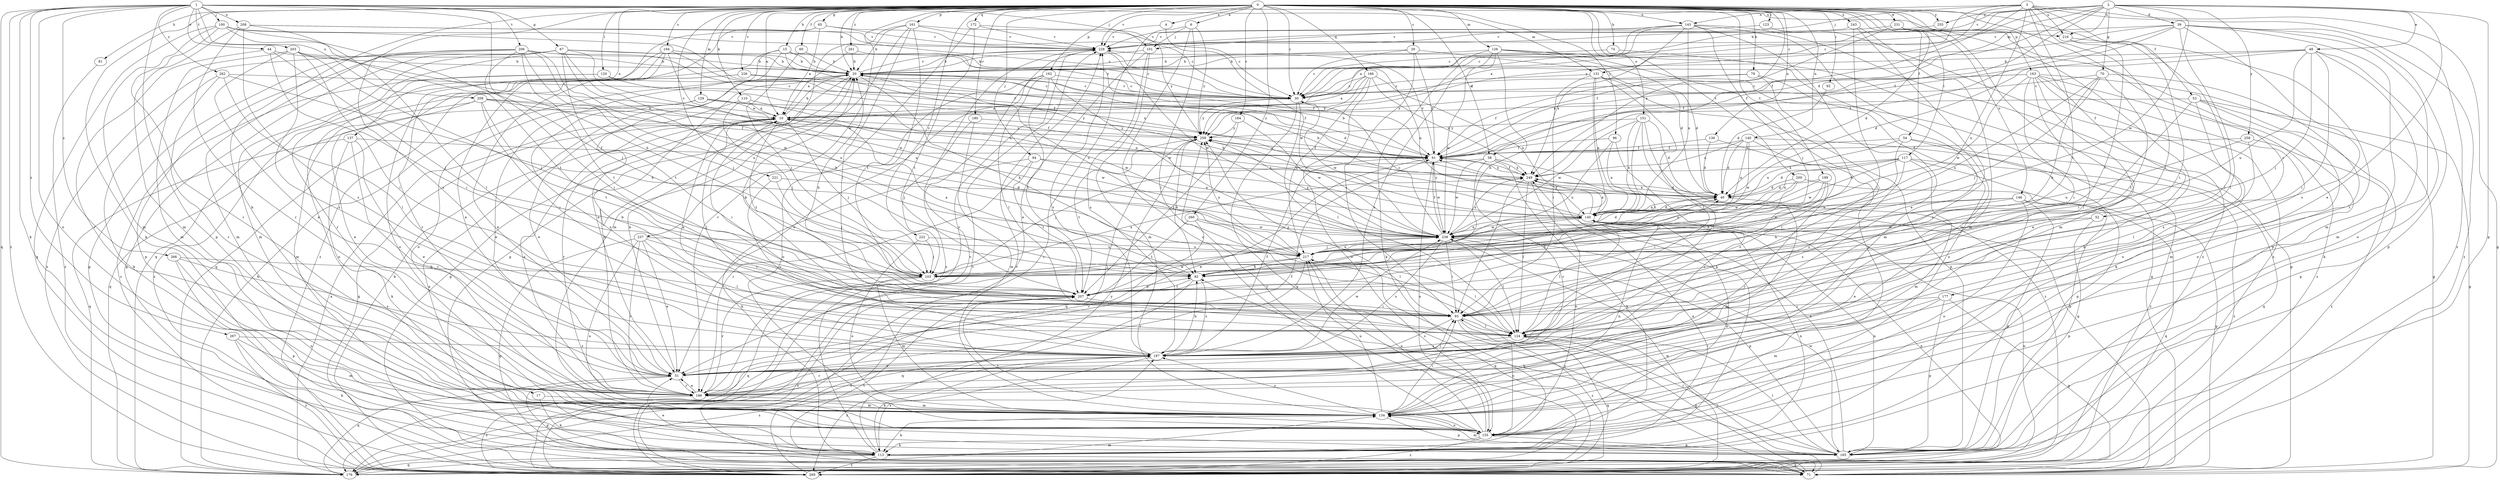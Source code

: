 strict digraph  {
0;
1;
2;
3;
4;
6;
10;
15;
17;
20;
29;
30;
38;
39;
40;
44;
48;
51;
52;
53;
54;
60;
61;
65;
67;
70;
71;
74;
79;
81;
82;
92;
93;
94;
96;
100;
101;
103;
110;
113;
117;
120;
123;
124;
126;
129;
131;
134;
136;
137;
140;
143;
145;
146;
151;
155;
161;
162;
163;
165;
166;
172;
176;
177;
180;
184;
186;
194;
197;
199;
200;
203;
206;
207;
208;
209;
216;
217;
221;
222;
226;
228;
231;
237;
238;
243;
249;
255;
258;
259;
260;
261;
262;
266;
267;
269;
0 -> 4  [label=a];
0 -> 6  [label=a];
0 -> 10  [label=a];
0 -> 15  [label=b];
0 -> 17  [label=b];
0 -> 20  [label=b];
0 -> 29  [label=c];
0 -> 30  [label=c];
0 -> 38  [label=d];
0 -> 52  [label=f];
0 -> 53  [label=f];
0 -> 54  [label=f];
0 -> 60  [label=f];
0 -> 65  [label=g];
0 -> 74  [label=h];
0 -> 79  [label=h];
0 -> 81  [label=h];
0 -> 92  [label=i];
0 -> 94  [label=j];
0 -> 96  [label=j];
0 -> 110  [label=k];
0 -> 113  [label=k];
0 -> 117  [label=l];
0 -> 120  [label=l];
0 -> 123  [label=l];
0 -> 126  [label=m];
0 -> 129  [label=m];
0 -> 136  [label=n];
0 -> 137  [label=n];
0 -> 140  [label=n];
0 -> 143  [label=n];
0 -> 146  [label=o];
0 -> 151  [label=o];
0 -> 161  [label=p];
0 -> 162  [label=p];
0 -> 163  [label=p];
0 -> 166  [label=q];
0 -> 172  [label=q];
0 -> 177  [label=r];
0 -> 180  [label=r];
0 -> 184  [label=r];
0 -> 194  [label=s];
0 -> 197  [label=s];
0 -> 199  [label=t];
0 -> 200  [label=t];
0 -> 221  [label=v];
0 -> 222  [label=v];
0 -> 226  [label=v];
0 -> 228  [label=v];
0 -> 231  [label=w];
0 -> 237  [label=w];
0 -> 243  [label=x];
0 -> 249  [label=x];
0 -> 255  [label=y];
0 -> 260  [label=z];
0 -> 261  [label=z];
1 -> 44  [label=e];
1 -> 67  [label=g];
1 -> 82  [label=h];
1 -> 100  [label=j];
1 -> 101  [label=j];
1 -> 113  [label=k];
1 -> 131  [label=m];
1 -> 155  [label=o];
1 -> 165  [label=p];
1 -> 176  [label=q];
1 -> 203  [label=t];
1 -> 206  [label=t];
1 -> 208  [label=u];
1 -> 209  [label=u];
1 -> 216  [label=u];
1 -> 262  [label=z];
1 -> 266  [label=z];
1 -> 267  [label=z];
1 -> 269  [label=z];
2 -> 20  [label=b];
2 -> 30  [label=c];
2 -> 38  [label=d];
2 -> 39  [label=d];
2 -> 48  [label=e];
2 -> 51  [label=e];
2 -> 61  [label=f];
2 -> 70  [label=g];
2 -> 131  [label=m];
2 -> 165  [label=p];
2 -> 216  [label=u];
2 -> 228  [label=v];
2 -> 238  [label=w];
2 -> 255  [label=y];
2 -> 258  [label=y];
3 -> 30  [label=c];
3 -> 61  [label=f];
3 -> 71  [label=g];
3 -> 93  [label=i];
3 -> 101  [label=j];
3 -> 143  [label=n];
3 -> 186  [label=r];
3 -> 207  [label=t];
3 -> 216  [label=u];
3 -> 217  [label=u];
3 -> 259  [label=y];
3 -> 269  [label=z];
4 -> 228  [label=v];
4 -> 238  [label=w];
6 -> 101  [label=j];
6 -> 124  [label=l];
6 -> 155  [label=o];
6 -> 259  [label=y];
6 -> 269  [label=z];
10 -> 20  [label=b];
10 -> 71  [label=g];
10 -> 93  [label=i];
10 -> 103  [label=j];
10 -> 124  [label=l];
10 -> 186  [label=r];
10 -> 207  [label=t];
10 -> 238  [label=w];
10 -> 259  [label=y];
15 -> 20  [label=b];
15 -> 51  [label=e];
15 -> 61  [label=f];
15 -> 155  [label=o];
15 -> 176  [label=q];
15 -> 217  [label=u];
17 -> 113  [label=k];
17 -> 134  [label=m];
20 -> 30  [label=c];
20 -> 40  [label=d];
20 -> 71  [label=g];
20 -> 82  [label=h];
20 -> 228  [label=v];
29 -> 20  [label=b];
29 -> 30  [label=c];
29 -> 40  [label=d];
29 -> 61  [label=f];
29 -> 93  [label=i];
30 -> 10  [label=a];
30 -> 124  [label=l];
30 -> 176  [label=q];
30 -> 238  [label=w];
30 -> 259  [label=y];
38 -> 71  [label=g];
38 -> 103  [label=j];
38 -> 113  [label=k];
38 -> 186  [label=r];
38 -> 238  [label=w];
38 -> 249  [label=x];
39 -> 10  [label=a];
39 -> 61  [label=f];
39 -> 124  [label=l];
39 -> 134  [label=m];
39 -> 155  [label=o];
39 -> 165  [label=p];
39 -> 197  [label=s];
39 -> 228  [label=v];
39 -> 249  [label=x];
39 -> 269  [label=z];
40 -> 20  [label=b];
40 -> 134  [label=m];
40 -> 145  [label=n];
40 -> 249  [label=x];
44 -> 20  [label=b];
44 -> 93  [label=i];
44 -> 103  [label=j];
44 -> 186  [label=r];
48 -> 20  [label=b];
48 -> 40  [label=d];
48 -> 61  [label=f];
48 -> 93  [label=i];
48 -> 103  [label=j];
48 -> 113  [label=k];
48 -> 134  [label=m];
48 -> 217  [label=u];
51 -> 20  [label=b];
51 -> 71  [label=g];
51 -> 93  [label=i];
51 -> 176  [label=q];
51 -> 186  [label=r];
52 -> 51  [label=e];
52 -> 165  [label=p];
52 -> 238  [label=w];
53 -> 10  [label=a];
53 -> 71  [label=g];
53 -> 93  [label=i];
53 -> 134  [label=m];
53 -> 165  [label=p];
53 -> 197  [label=s];
54 -> 61  [label=f];
54 -> 93  [label=i];
54 -> 145  [label=n];
54 -> 165  [label=p];
54 -> 176  [label=q];
60 -> 20  [label=b];
60 -> 103  [label=j];
61 -> 20  [label=b];
61 -> 51  [label=e];
61 -> 155  [label=o];
61 -> 228  [label=v];
61 -> 238  [label=w];
61 -> 249  [label=x];
61 -> 259  [label=y];
65 -> 10  [label=a];
65 -> 30  [label=c];
65 -> 176  [label=q];
65 -> 228  [label=v];
65 -> 269  [label=z];
67 -> 20  [label=b];
67 -> 30  [label=c];
67 -> 71  [label=g];
67 -> 82  [label=h];
67 -> 134  [label=m];
67 -> 165  [label=p];
67 -> 186  [label=r];
67 -> 207  [label=t];
67 -> 217  [label=u];
67 -> 238  [label=w];
70 -> 30  [label=c];
70 -> 82  [label=h];
70 -> 103  [label=j];
70 -> 155  [label=o];
70 -> 207  [label=t];
70 -> 217  [label=u];
71 -> 124  [label=l];
71 -> 207  [label=t];
71 -> 217  [label=u];
71 -> 228  [label=v];
74 -> 20  [label=b];
74 -> 134  [label=m];
79 -> 30  [label=c];
79 -> 61  [label=f];
79 -> 82  [label=h];
79 -> 155  [label=o];
81 -> 269  [label=z];
82 -> 10  [label=a];
82 -> 176  [label=q];
82 -> 197  [label=s];
82 -> 207  [label=t];
92 -> 40  [label=d];
93 -> 20  [label=b];
93 -> 124  [label=l];
93 -> 155  [label=o];
93 -> 197  [label=s];
93 -> 259  [label=y];
93 -> 269  [label=z];
94 -> 113  [label=k];
94 -> 145  [label=n];
94 -> 186  [label=r];
94 -> 207  [label=t];
94 -> 249  [label=x];
96 -> 61  [label=f];
96 -> 145  [label=n];
96 -> 186  [label=r];
96 -> 217  [label=u];
100 -> 61  [label=f];
100 -> 71  [label=g];
100 -> 103  [label=j];
100 -> 134  [label=m];
100 -> 186  [label=r];
100 -> 207  [label=t];
100 -> 228  [label=v];
101 -> 20  [label=b];
101 -> 51  [label=e];
101 -> 134  [label=m];
101 -> 197  [label=s];
103 -> 134  [label=m];
103 -> 176  [label=q];
103 -> 186  [label=r];
103 -> 249  [label=x];
110 -> 10  [label=a];
110 -> 51  [label=e];
110 -> 103  [label=j];
110 -> 238  [label=w];
113 -> 10  [label=a];
113 -> 51  [label=e];
113 -> 71  [label=g];
113 -> 145  [label=n];
113 -> 176  [label=q];
113 -> 197  [label=s];
113 -> 228  [label=v];
113 -> 249  [label=x];
113 -> 259  [label=y];
113 -> 269  [label=z];
117 -> 40  [label=d];
117 -> 134  [label=m];
117 -> 145  [label=n];
117 -> 165  [label=p];
117 -> 197  [label=s];
117 -> 238  [label=w];
117 -> 249  [label=x];
117 -> 269  [label=z];
120 -> 30  [label=c];
120 -> 145  [label=n];
120 -> 155  [label=o];
120 -> 269  [label=z];
123 -> 228  [label=v];
123 -> 269  [label=z];
124 -> 10  [label=a];
124 -> 71  [label=g];
124 -> 176  [label=q];
124 -> 197  [label=s];
126 -> 20  [label=b];
126 -> 40  [label=d];
126 -> 71  [label=g];
126 -> 82  [label=h];
126 -> 113  [label=k];
126 -> 155  [label=o];
126 -> 197  [label=s];
126 -> 238  [label=w];
129 -> 10  [label=a];
129 -> 51  [label=e];
129 -> 61  [label=f];
129 -> 176  [label=q];
129 -> 197  [label=s];
129 -> 259  [label=y];
131 -> 30  [label=c];
131 -> 71  [label=g];
131 -> 93  [label=i];
131 -> 113  [label=k];
131 -> 124  [label=l];
131 -> 145  [label=n];
131 -> 165  [label=p];
134 -> 93  [label=i];
134 -> 113  [label=k];
134 -> 145  [label=n];
134 -> 155  [label=o];
134 -> 165  [label=p];
134 -> 197  [label=s];
134 -> 217  [label=u];
136 -> 40  [label=d];
136 -> 61  [label=f];
136 -> 197  [label=s];
137 -> 51  [label=e];
137 -> 61  [label=f];
137 -> 113  [label=k];
137 -> 176  [label=q];
137 -> 186  [label=r];
140 -> 40  [label=d];
140 -> 61  [label=f];
140 -> 145  [label=n];
140 -> 197  [label=s];
140 -> 238  [label=w];
140 -> 249  [label=x];
140 -> 269  [label=z];
143 -> 10  [label=a];
143 -> 30  [label=c];
143 -> 51  [label=e];
143 -> 103  [label=j];
143 -> 134  [label=m];
143 -> 145  [label=n];
143 -> 228  [label=v];
143 -> 249  [label=x];
143 -> 269  [label=z];
145 -> 20  [label=b];
145 -> 40  [label=d];
145 -> 61  [label=f];
145 -> 103  [label=j];
145 -> 124  [label=l];
145 -> 238  [label=w];
145 -> 249  [label=x];
145 -> 259  [label=y];
146 -> 82  [label=h];
146 -> 145  [label=n];
146 -> 155  [label=o];
146 -> 165  [label=p];
146 -> 176  [label=q];
146 -> 238  [label=w];
151 -> 40  [label=d];
151 -> 124  [label=l];
151 -> 145  [label=n];
151 -> 207  [label=t];
151 -> 238  [label=w];
151 -> 259  [label=y];
151 -> 269  [label=z];
155 -> 113  [label=k];
155 -> 145  [label=n];
155 -> 165  [label=p];
155 -> 207  [label=t];
155 -> 217  [label=u];
155 -> 259  [label=y];
155 -> 269  [label=z];
161 -> 20  [label=b];
161 -> 30  [label=c];
161 -> 71  [label=g];
161 -> 93  [label=i];
161 -> 134  [label=m];
161 -> 207  [label=t];
161 -> 228  [label=v];
162 -> 30  [label=c];
162 -> 51  [label=e];
162 -> 124  [label=l];
162 -> 155  [label=o];
162 -> 207  [label=t];
162 -> 238  [label=w];
163 -> 30  [label=c];
163 -> 51  [label=e];
163 -> 71  [label=g];
163 -> 93  [label=i];
163 -> 113  [label=k];
163 -> 124  [label=l];
163 -> 155  [label=o];
163 -> 238  [label=w];
163 -> 259  [label=y];
163 -> 269  [label=z];
165 -> 82  [label=h];
165 -> 93  [label=i];
165 -> 124  [label=l];
165 -> 134  [label=m];
165 -> 145  [label=n];
165 -> 238  [label=w];
165 -> 249  [label=x];
166 -> 10  [label=a];
166 -> 30  [label=c];
166 -> 145  [label=n];
166 -> 155  [label=o];
166 -> 217  [label=u];
166 -> 249  [label=x];
166 -> 259  [label=y];
172 -> 186  [label=r];
172 -> 207  [label=t];
172 -> 228  [label=v];
172 -> 259  [label=y];
176 -> 10  [label=a];
176 -> 20  [label=b];
176 -> 134  [label=m];
176 -> 145  [label=n];
176 -> 197  [label=s];
177 -> 71  [label=g];
177 -> 93  [label=i];
177 -> 134  [label=m];
177 -> 165  [label=p];
177 -> 186  [label=r];
180 -> 103  [label=j];
180 -> 134  [label=m];
180 -> 259  [label=y];
184 -> 207  [label=t];
184 -> 238  [label=w];
184 -> 259  [label=y];
186 -> 10  [label=a];
186 -> 20  [label=b];
186 -> 51  [label=e];
186 -> 61  [label=f];
186 -> 134  [label=m];
186 -> 228  [label=v];
186 -> 269  [label=z];
194 -> 20  [label=b];
194 -> 51  [label=e];
194 -> 155  [label=o];
194 -> 186  [label=r];
194 -> 217  [label=u];
194 -> 249  [label=x];
197 -> 20  [label=b];
197 -> 51  [label=e];
197 -> 61  [label=f];
197 -> 82  [label=h];
197 -> 113  [label=k];
197 -> 186  [label=r];
197 -> 228  [label=v];
197 -> 238  [label=w];
197 -> 269  [label=z];
199 -> 40  [label=d];
199 -> 93  [label=i];
199 -> 103  [label=j];
199 -> 186  [label=r];
199 -> 238  [label=w];
200 -> 40  [label=d];
200 -> 71  [label=g];
200 -> 82  [label=h];
200 -> 217  [label=u];
203 -> 20  [label=b];
203 -> 51  [label=e];
203 -> 93  [label=i];
203 -> 103  [label=j];
203 -> 134  [label=m];
203 -> 145  [label=n];
203 -> 197  [label=s];
206 -> 20  [label=b];
206 -> 61  [label=f];
206 -> 71  [label=g];
206 -> 93  [label=i];
206 -> 103  [label=j];
206 -> 134  [label=m];
206 -> 207  [label=t];
206 -> 217  [label=u];
206 -> 238  [label=w];
206 -> 269  [label=z];
207 -> 20  [label=b];
207 -> 40  [label=d];
207 -> 82  [label=h];
207 -> 93  [label=i];
207 -> 238  [label=w];
207 -> 269  [label=z];
208 -> 30  [label=c];
208 -> 124  [label=l];
208 -> 134  [label=m];
208 -> 186  [label=r];
208 -> 197  [label=s];
208 -> 228  [label=v];
209 -> 10  [label=a];
209 -> 51  [label=e];
209 -> 61  [label=f];
209 -> 93  [label=i];
209 -> 134  [label=m];
209 -> 207  [label=t];
209 -> 259  [label=y];
216 -> 93  [label=i];
216 -> 124  [label=l];
216 -> 207  [label=t];
217 -> 82  [label=h];
217 -> 103  [label=j];
217 -> 124  [label=l];
217 -> 176  [label=q];
217 -> 186  [label=r];
217 -> 259  [label=y];
221 -> 40  [label=d];
221 -> 103  [label=j];
221 -> 197  [label=s];
222 -> 103  [label=j];
222 -> 155  [label=o];
222 -> 217  [label=u];
226 -> 30  [label=c];
226 -> 51  [label=e];
226 -> 61  [label=f];
226 -> 269  [label=z];
228 -> 20  [label=b];
228 -> 145  [label=n];
228 -> 238  [label=w];
228 -> 269  [label=z];
231 -> 40  [label=d];
231 -> 61  [label=f];
231 -> 113  [label=k];
231 -> 134  [label=m];
231 -> 165  [label=p];
231 -> 228  [label=v];
237 -> 51  [label=e];
237 -> 71  [label=g];
237 -> 124  [label=l];
237 -> 155  [label=o];
237 -> 186  [label=r];
237 -> 207  [label=t];
237 -> 217  [label=u];
238 -> 30  [label=c];
238 -> 40  [label=d];
238 -> 61  [label=f];
238 -> 93  [label=i];
238 -> 124  [label=l];
238 -> 145  [label=n];
238 -> 165  [label=p];
238 -> 197  [label=s];
238 -> 217  [label=u];
238 -> 249  [label=x];
238 -> 259  [label=y];
243 -> 124  [label=l];
243 -> 134  [label=m];
243 -> 186  [label=r];
243 -> 228  [label=v];
249 -> 40  [label=d];
249 -> 61  [label=f];
249 -> 93  [label=i];
249 -> 124  [label=l];
249 -> 155  [label=o];
255 -> 30  [label=c];
258 -> 61  [label=f];
258 -> 124  [label=l];
258 -> 217  [label=u];
258 -> 269  [label=z];
259 -> 61  [label=f];
259 -> 82  [label=h];
259 -> 176  [label=q];
259 -> 207  [label=t];
260 -> 124  [label=l];
260 -> 186  [label=r];
260 -> 207  [label=t];
260 -> 238  [label=w];
261 -> 10  [label=a];
261 -> 20  [label=b];
261 -> 30  [label=c];
262 -> 30  [label=c];
262 -> 82  [label=h];
262 -> 113  [label=k];
262 -> 124  [label=l];
262 -> 186  [label=r];
266 -> 82  [label=h];
266 -> 155  [label=o];
266 -> 165  [label=p];
266 -> 197  [label=s];
267 -> 113  [label=k];
267 -> 134  [label=m];
267 -> 197  [label=s];
267 -> 269  [label=z];
269 -> 20  [label=b];
269 -> 145  [label=n];
269 -> 207  [label=t];
269 -> 228  [label=v];
269 -> 238  [label=w];
}
